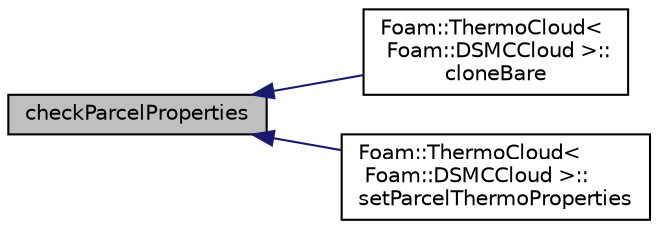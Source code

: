 digraph "checkParcelProperties"
{
  bgcolor="transparent";
  edge [fontname="Helvetica",fontsize="10",labelfontname="Helvetica",labelfontsize="10"];
  node [fontname="Helvetica",fontsize="10",shape=record];
  rankdir="LR";
  Node99 [label="checkParcelProperties",height=0.2,width=0.4,color="black", fillcolor="grey75", style="filled", fontcolor="black"];
  Node99 -> Node100 [dir="back",color="midnightblue",fontsize="10",style="solid",fontname="Helvetica"];
  Node100 [label="Foam::ThermoCloud\<\l Foam::DSMCCloud \>::\lcloneBare",height=0.2,width=0.4,color="black",URL="$a24961.html#a519c85b79b984c70934c244a934588ca",tooltip="Construct and return bare clone based on (this) with new name. "];
  Node99 -> Node101 [dir="back",color="midnightblue",fontsize="10",style="solid",fontname="Helvetica"];
  Node101 [label="Foam::ThermoCloud\<\l Foam::DSMCCloud \>::\lsetParcelThermoProperties",height=0.2,width=0.4,color="black",URL="$a24961.html#a3b7f36d51838109c584a2ae57c525d57",tooltip="Set parcel thermo properties. "];
}
